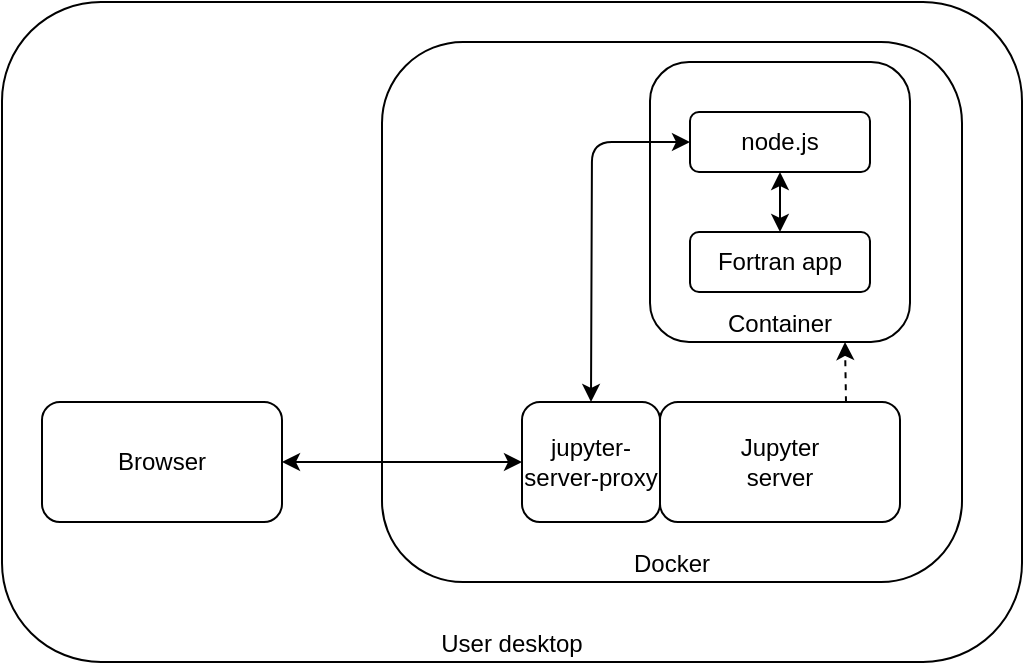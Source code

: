 <?xml version="1.0" encoding="UTF-8"?>
<mxGraphModel dx="946" dy="646" grid="1" gridSize="10" guides="1" tooltips="1" connect="1" arrows="1" fold="1" page="1" pageScale="1" pageWidth="827" pageHeight="1169" math="0" shadow="0"><root><mxCell id="0"/><mxCell id="1" parent="0"/><mxCell id="nnIRB3-ASZOAJ0JVf1Rv-1" value="User desktop" style="rounded=1;whiteSpace=wrap;html=1;verticalAlign=bottom;" parent="1" vertex="1"><mxGeometry x="60" y="50" width="510" height="330" as="geometry"/></mxCell><mxCell id="nnIRB3-ASZOAJ0JVf1Rv-2" value="Docker" style="rounded=1;whiteSpace=wrap;html=1;verticalAlign=bottom;" parent="1" vertex="1"><mxGeometry x="250" y="70" width="290" height="270" as="geometry"/></mxCell><mxCell id="nnIRB3-ASZOAJ0JVf1Rv-3" value="Browser" style="rounded=1;whiteSpace=wrap;html=1;" parent="1" vertex="1"><mxGeometry x="80" y="250" width="120" height="60" as="geometry"/></mxCell><mxCell id="nnIRB3-ASZOAJ0JVf1Rv-4" value="Container" style="rounded=1;whiteSpace=wrap;html=1;verticalAlign=bottom;" parent="1" vertex="1"><mxGeometry x="384" y="80" width="130" height="140" as="geometry"/></mxCell><mxCell id="nnIRB3-ASZOAJ0JVf1Rv-5" value="node.js" style="rounded=1;whiteSpace=wrap;html=1;" parent="1" vertex="1"><mxGeometry x="404" y="105" width="90" height="30" as="geometry"/></mxCell><mxCell id="nnIRB3-ASZOAJ0JVf1Rv-6" value="Fortran app" style="rounded=1;whiteSpace=wrap;html=1;" parent="1" vertex="1"><mxGeometry x="404" y="165" width="90" height="30" as="geometry"/></mxCell><mxCell id="nnIRB3-ASZOAJ0JVf1Rv-7" value="" style="endArrow=classic;startArrow=classic;html=1;entryX=0.5;entryY=1;entryDx=0;entryDy=0;exitX=0.5;exitY=0;exitDx=0;exitDy=0;" parent="1" source="nnIRB3-ASZOAJ0JVf1Rv-6" target="nnIRB3-ASZOAJ0JVf1Rv-5" edge="1"><mxGeometry width="50" height="50" relative="1" as="geometry"><mxPoint x="384" y="295" as="sourcePoint"/><mxPoint x="434" y="245" as="targetPoint"/></mxGeometry></mxCell><mxCell id="nnIRB3-ASZOAJ0JVf1Rv-8" value="" style="endArrow=classic;startArrow=classic;html=1;entryX=0;entryY=0.5;entryDx=0;entryDy=0;exitX=1;exitY=0.5;exitDx=0;exitDy=0;" parent="1" source="nnIRB3-ASZOAJ0JVf1Rv-3" target="nnIRB3-ASZOAJ0JVf1Rv-25" edge="1"><mxGeometry width="50" height="50" relative="1" as="geometry"><mxPoint x="27" y="410" as="sourcePoint"/><mxPoint x="77" y="360" as="targetPoint"/></mxGeometry></mxCell><mxCell id="nnIRB3-ASZOAJ0JVf1Rv-24" value="Jupyter&lt;br&gt;server&lt;br&gt;" style="rounded=1;whiteSpace=wrap;html=1;" parent="1" vertex="1"><mxGeometry x="389" y="250" width="120" height="60" as="geometry"/></mxCell><mxCell id="nnIRB3-ASZOAJ0JVf1Rv-25" value="jupyter-server-proxy" style="rounded=1;whiteSpace=wrap;html=1;" parent="1" vertex="1"><mxGeometry x="320" y="250" width="69" height="60" as="geometry"/></mxCell><mxCell id="nnIRB3-ASZOAJ0JVf1Rv-26" value="" style="endArrow=classic;startArrow=classic;html=1;entryX=0;entryY=0.5;entryDx=0;entryDy=0;exitX=0.5;exitY=0;exitDx=0;exitDy=0;" parent="1" source="nnIRB3-ASZOAJ0JVf1Rv-25" target="nnIRB3-ASZOAJ0JVf1Rv-5" edge="1"><mxGeometry width="50" height="50" relative="1" as="geometry"><mxPoint x="20" y="450" as="sourcePoint"/><mxPoint x="70" y="400" as="targetPoint"/><Array as="points"><mxPoint x="355" y="120"/></Array></mxGeometry></mxCell><mxCell id="XmwriY3JCQXFaylD1MOw-1" value="" style="endArrow=classic;html=1;entryX=0.75;entryY=1;entryDx=0;entryDy=0;exitX=0.8;exitY=0.667;exitDx=0;exitDy=0;exitPerimeter=0;dashed=1;" parent="1" source="nnIRB3-ASZOAJ0JVf1Rv-2" target="nnIRB3-ASZOAJ0JVf1Rv-4" edge="1"><mxGeometry width="50" height="50" relative="1" as="geometry"><mxPoint x="20" y="450" as="sourcePoint"/><mxPoint x="70" y="400" as="targetPoint"/></mxGeometry></mxCell></root></mxGraphModel>
